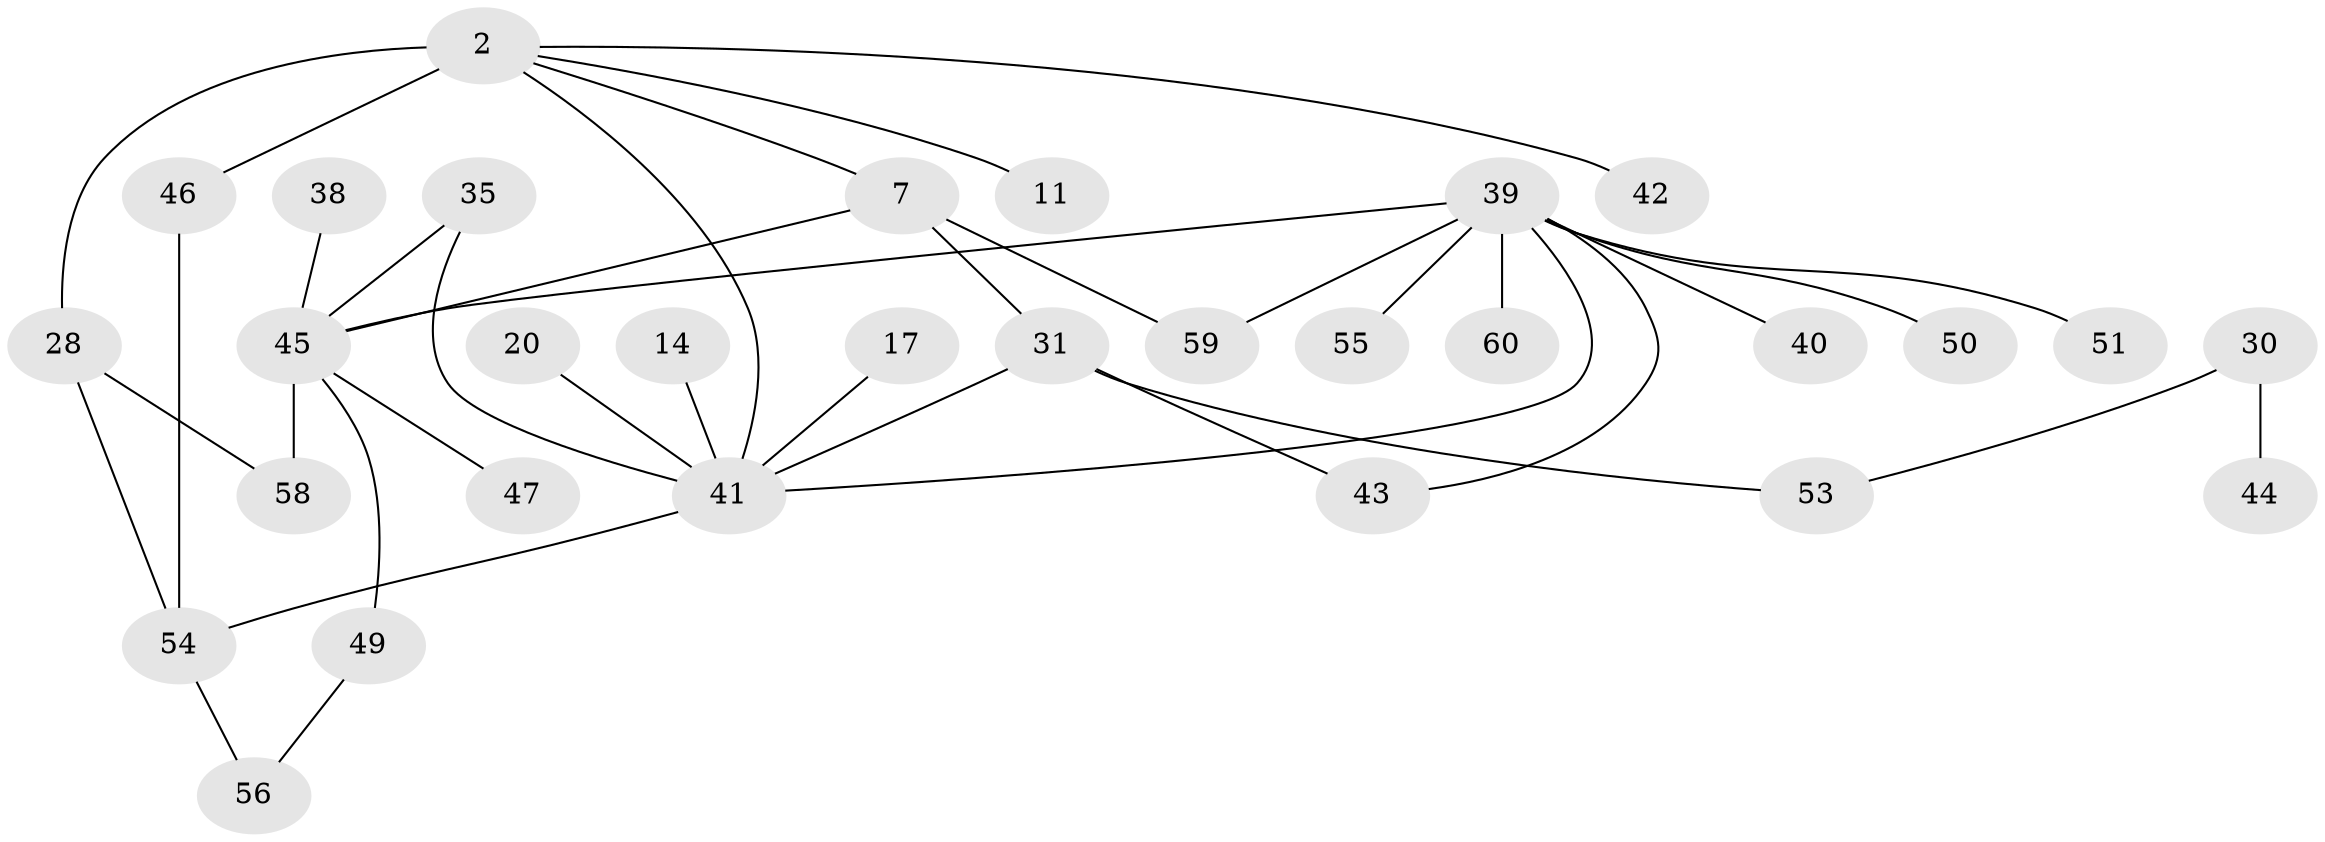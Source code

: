 // original degree distribution, {5: 0.06666666666666667, 8: 0.016666666666666666, 7: 0.016666666666666666, 1: 0.2833333333333333, 4: 0.11666666666666667, 3: 0.16666666666666666, 2: 0.3333333333333333}
// Generated by graph-tools (version 1.1) at 2025/40/03/09/25 04:40:59]
// undirected, 30 vertices, 38 edges
graph export_dot {
graph [start="1"]
  node [color=gray90,style=filled];
  2;
  7 [super="+1"];
  11;
  14;
  17;
  20;
  28 [super="+13+24"];
  30;
  31 [super="+12"];
  35;
  38;
  39 [super="+21+23+36"];
  40;
  41 [super="+5+19+6+15"];
  42;
  43;
  44;
  45 [super="+33+27+3"];
  46 [super="+8"];
  47;
  49;
  50;
  51;
  53 [super="+26"];
  54 [super="+48"];
  55;
  56;
  58 [super="+57"];
  59 [super="+52"];
  60;
  2 -- 11;
  2 -- 42;
  2 -- 46 [weight=2];
  2 -- 7;
  2 -- 28 [weight=2];
  2 -- 41;
  7 -- 31 [weight=2];
  7 -- 45 [weight=3];
  7 -- 59;
  14 -- 41;
  17 -- 41;
  20 -- 41;
  28 -- 54 [weight=2];
  28 -- 58;
  30 -- 44;
  30 -- 53;
  31 -- 43;
  31 -- 41;
  31 -- 53;
  35 -- 41;
  35 -- 45;
  38 -- 45;
  39 -- 40;
  39 -- 55;
  39 -- 60;
  39 -- 50;
  39 -- 51;
  39 -- 59 [weight=2];
  39 -- 43;
  39 -- 45;
  39 -- 41;
  41 -- 54;
  45 -- 49;
  45 -- 47;
  45 -- 58;
  46 -- 54;
  49 -- 56;
  54 -- 56;
}
